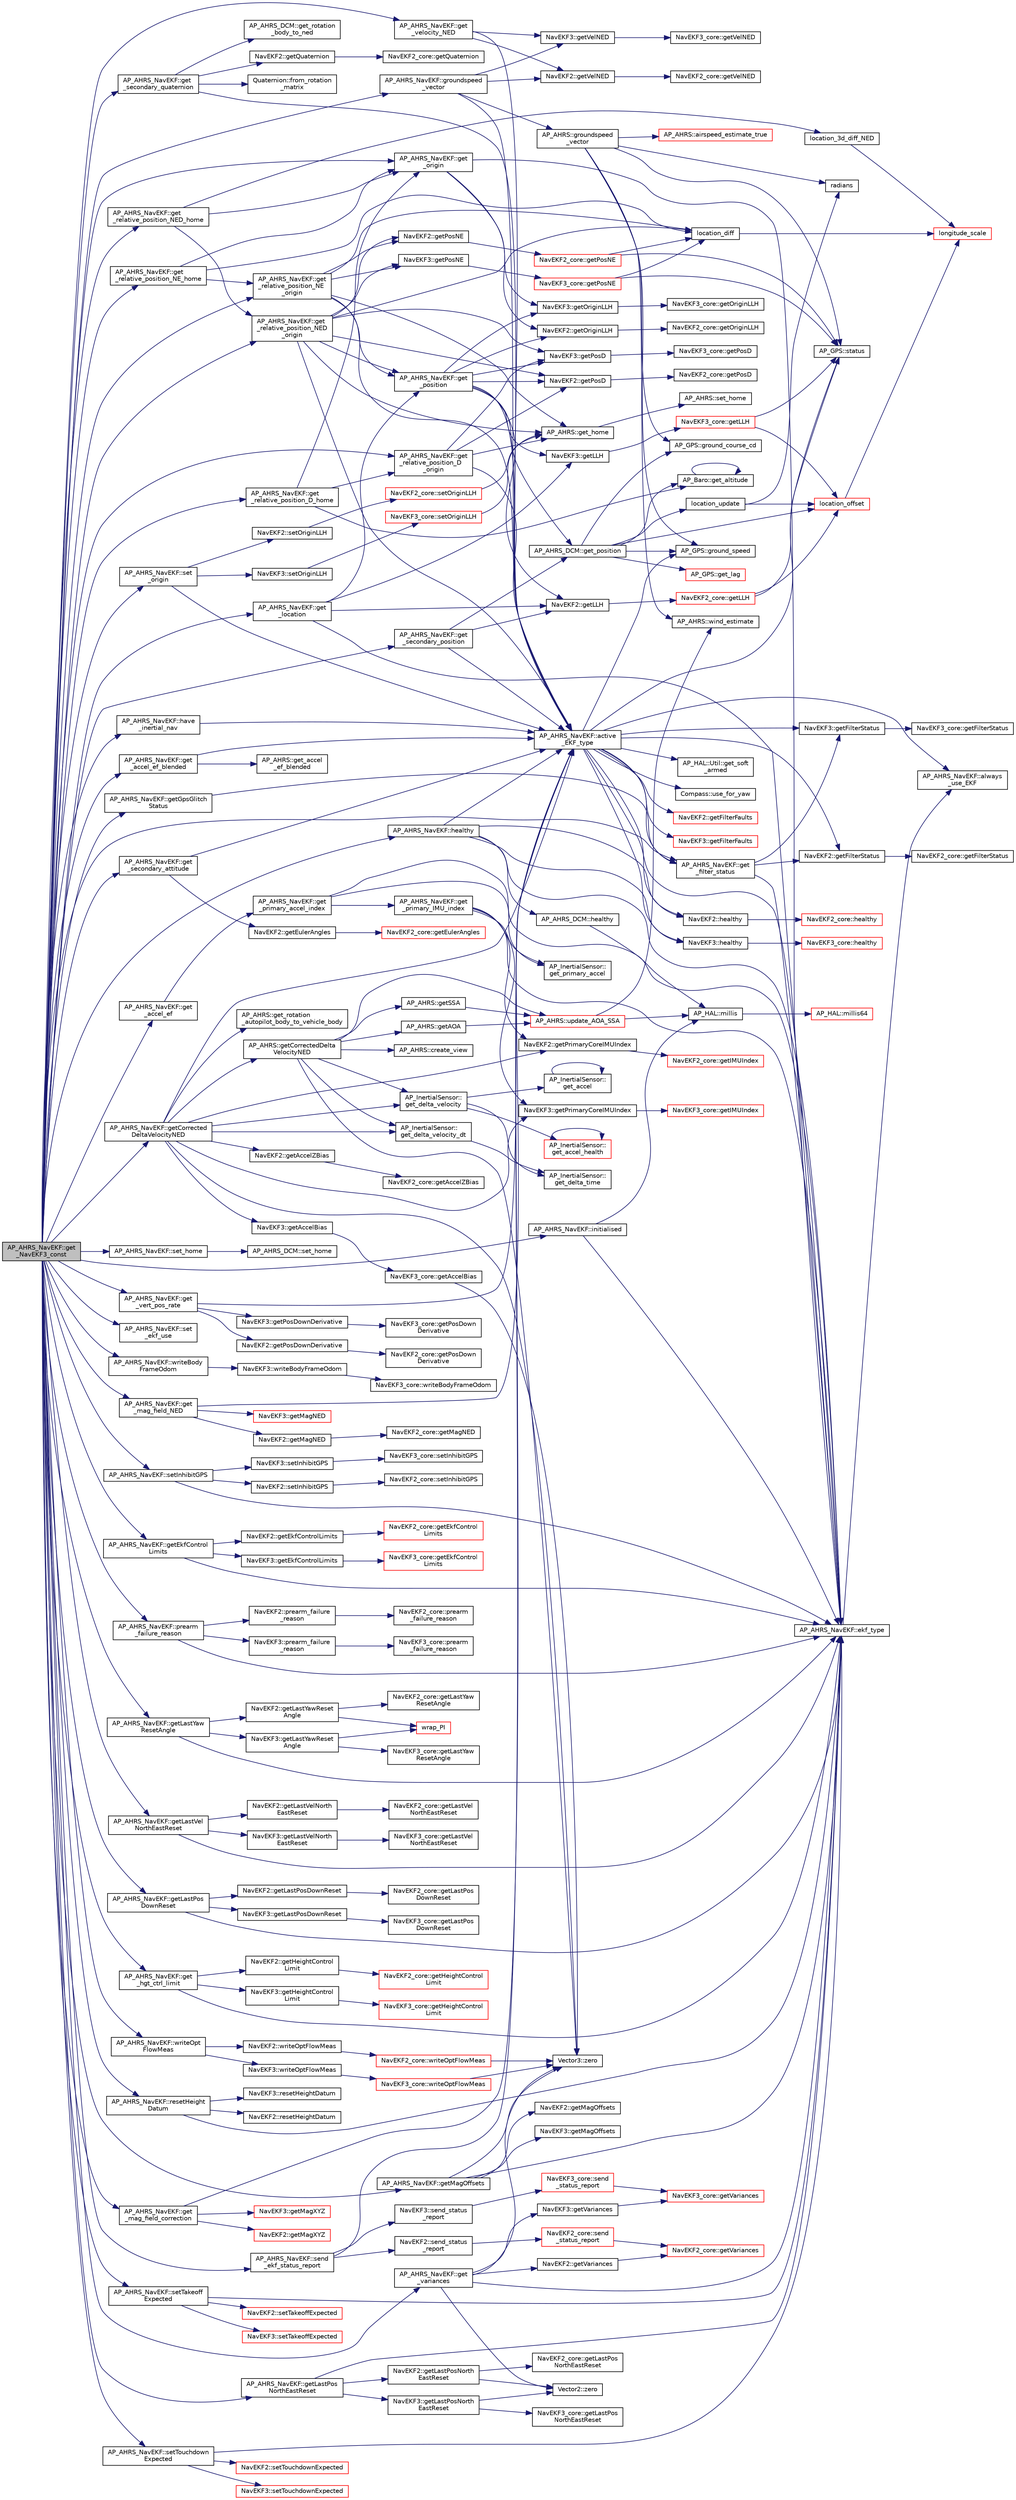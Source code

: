 digraph "AP_AHRS_NavEKF::get_NavEKF3_const"
{
 // INTERACTIVE_SVG=YES
  edge [fontname="Helvetica",fontsize="10",labelfontname="Helvetica",labelfontsize="10"];
  node [fontname="Helvetica",fontsize="10",shape=record];
  rankdir="LR";
  Node1 [label="AP_AHRS_NavEKF::get\l_NavEKF3_const",height=0.2,width=0.4,color="black", fillcolor="grey75", style="filled", fontcolor="black"];
  Node1 -> Node2 [color="midnightblue",fontsize="10",style="solid",fontname="Helvetica"];
  Node2 [label="AP_AHRS_NavEKF::get\l_secondary_attitude",height=0.2,width=0.4,color="black", fillcolor="white", style="filled",URL="$classAP__AHRS__NavEKF.html#aef087033d882846f22b9e0bf9c34240d"];
  Node2 -> Node3 [color="midnightblue",fontsize="10",style="solid",fontname="Helvetica"];
  Node3 [label="AP_AHRS_NavEKF::active\l_EKF_type",height=0.2,width=0.4,color="black", fillcolor="white", style="filled",URL="$classAP__AHRS__NavEKF.html#ac849e412241650c1161a3fec6c1fa822"];
  Node3 -> Node4 [color="midnightblue",fontsize="10",style="solid",fontname="Helvetica"];
  Node4 [label="AP_AHRS_NavEKF::ekf_type",height=0.2,width=0.4,color="black", fillcolor="white", style="filled",URL="$classAP__AHRS__NavEKF.html#a2421598bfc909c228709f99347a5fcea"];
  Node4 -> Node5 [color="midnightblue",fontsize="10",style="solid",fontname="Helvetica"];
  Node5 [label="AP_AHRS_NavEKF::always\l_use_EKF",height=0.2,width=0.4,color="black", fillcolor="white", style="filled",URL="$classAP__AHRS__NavEKF.html#a9af775a381a41ff78ac75a06ba7b1a05"];
  Node3 -> Node5 [color="midnightblue",fontsize="10",style="solid",fontname="Helvetica"];
  Node3 -> Node6 [color="midnightblue",fontsize="10",style="solid",fontname="Helvetica"];
  Node6 [label="NavEKF2::getFilterFaults",height=0.2,width=0.4,color="red", fillcolor="white", style="filled",URL="$classNavEKF2.html#a5487438f423c678c7c380afec90bd110"];
  Node3 -> Node7 [color="midnightblue",fontsize="10",style="solid",fontname="Helvetica"];
  Node7 [label="NavEKF2::healthy",height=0.2,width=0.4,color="black", fillcolor="white", style="filled",URL="$classNavEKF2.html#a5c1568f765f303138e9caa8441034bb5"];
  Node7 -> Node8 [color="midnightblue",fontsize="10",style="solid",fontname="Helvetica"];
  Node8 [label="NavEKF2_core::healthy",height=0.2,width=0.4,color="red", fillcolor="white", style="filled",URL="$classNavEKF2__core.html#a8d067b6e795bb3781dbed07d35bf21cc"];
  Node3 -> Node9 [color="midnightblue",fontsize="10",style="solid",fontname="Helvetica"];
  Node9 [label="NavEKF3::getFilterFaults",height=0.2,width=0.4,color="red", fillcolor="white", style="filled",URL="$classNavEKF3.html#ad2466a8eea8f7b300e82f619a92991ec"];
  Node3 -> Node10 [color="midnightblue",fontsize="10",style="solid",fontname="Helvetica"];
  Node10 [label="NavEKF3::healthy",height=0.2,width=0.4,color="black", fillcolor="white", style="filled",URL="$classNavEKF3.html#ae9e97719ab375aefed4ef75d9c79e95c"];
  Node10 -> Node11 [color="midnightblue",fontsize="10",style="solid",fontname="Helvetica"];
  Node11 [label="NavEKF3_core::healthy",height=0.2,width=0.4,color="red", fillcolor="white", style="filled",URL="$classNavEKF3__core.html#a92795bcfec55e7c1e206741b990ddf19"];
  Node3 -> Node12 [color="midnightblue",fontsize="10",style="solid",fontname="Helvetica"];
  Node12 [label="AP_HAL::Util::get_soft\l_armed",height=0.2,width=0.4,color="black", fillcolor="white", style="filled",URL="$classAP__HAL_1_1Util.html#a973ee89f8eee7af3a4d2a3eb700cbf3c"];
  Node3 -> Node13 [color="midnightblue",fontsize="10",style="solid",fontname="Helvetica"];
  Node13 [label="NavEKF2::getFilterStatus",height=0.2,width=0.4,color="black", fillcolor="white", style="filled",URL="$classNavEKF2.html#a6610c805914973387b9f6d50546ad9f9"];
  Node13 -> Node14 [color="midnightblue",fontsize="10",style="solid",fontname="Helvetica"];
  Node14 [label="NavEKF2_core::getFilterStatus",height=0.2,width=0.4,color="black", fillcolor="white", style="filled",URL="$classNavEKF2__core.html#ad4f2ea16a720f6c68299e37ccfb95b3b"];
  Node3 -> Node15 [color="midnightblue",fontsize="10",style="solid",fontname="Helvetica"];
  Node15 [label="NavEKF3::getFilterStatus",height=0.2,width=0.4,color="black", fillcolor="white", style="filled",URL="$classNavEKF3.html#ac19838ae04bfbd54df0d748aa7938fac"];
  Node15 -> Node16 [color="midnightblue",fontsize="10",style="solid",fontname="Helvetica"];
  Node16 [label="NavEKF3_core::getFilterStatus",height=0.2,width=0.4,color="black", fillcolor="white", style="filled",URL="$classNavEKF3__core.html#a1fe7232615a791a704b22c40eb651f31"];
  Node3 -> Node17 [color="midnightblue",fontsize="10",style="solid",fontname="Helvetica"];
  Node17 [label="AP_AHRS_NavEKF::get\l_filter_status",height=0.2,width=0.4,color="black", fillcolor="white", style="filled",URL="$classAP__AHRS__NavEKF.html#a0d4f9485f699fb106ce321d0cf50b16c"];
  Node17 -> Node4 [color="midnightblue",fontsize="10",style="solid",fontname="Helvetica"];
  Node17 -> Node13 [color="midnightblue",fontsize="10",style="solid",fontname="Helvetica"];
  Node17 -> Node15 [color="midnightblue",fontsize="10",style="solid",fontname="Helvetica"];
  Node3 -> Node18 [color="midnightblue",fontsize="10",style="solid",fontname="Helvetica"];
  Node18 [label="AP_GPS::status",height=0.2,width=0.4,color="black", fillcolor="white", style="filled",URL="$classAP__GPS.html#a9093c8cf1d5a78ccd8677229bb314d37",tooltip="Query GPS status. "];
  Node3 -> Node19 [color="midnightblue",fontsize="10",style="solid",fontname="Helvetica"];
  Node19 [label="Compass::use_for_yaw",height=0.2,width=0.4,color="black", fillcolor="white", style="filled",URL="$classCompass.html#a97437729a583cd900e4dd1d6d84a4a0e",tooltip="return true if the compass should be used for yaw calculations "];
  Node3 -> Node20 [color="midnightblue",fontsize="10",style="solid",fontname="Helvetica"];
  Node20 [label="AP_GPS::ground_speed",height=0.2,width=0.4,color="black", fillcolor="white", style="filled",URL="$classAP__GPS.html#a426041563da447ec6e9cde1926a88fdb"];
  Node2 -> Node21 [color="midnightblue",fontsize="10",style="solid",fontname="Helvetica"];
  Node21 [label="NavEKF2::getEulerAngles",height=0.2,width=0.4,color="black", fillcolor="white", style="filled",URL="$classNavEKF2.html#a858ab65324897c262c5aa0bf602567d3"];
  Node21 -> Node22 [color="midnightblue",fontsize="10",style="solid",fontname="Helvetica"];
  Node22 [label="NavEKF2_core::getEulerAngles",height=0.2,width=0.4,color="red", fillcolor="white", style="filled",URL="$classNavEKF2__core.html#a6a1acb58d8d7f8e13e3875e80e6a9352"];
  Node1 -> Node23 [color="midnightblue",fontsize="10",style="solid",fontname="Helvetica"];
  Node23 [label="AP_AHRS_NavEKF::get\l_secondary_quaternion",height=0.2,width=0.4,color="black", fillcolor="white", style="filled",URL="$classAP__AHRS__NavEKF.html#ac1f39ebe61ba7f1956ab5747c0451a6f"];
  Node23 -> Node3 [color="midnightblue",fontsize="10",style="solid",fontname="Helvetica"];
  Node23 -> Node24 [color="midnightblue",fontsize="10",style="solid",fontname="Helvetica"];
  Node24 [label="NavEKF2::getQuaternion",height=0.2,width=0.4,color="black", fillcolor="white", style="filled",URL="$classNavEKF2.html#af6e0b761da4675d5499d667fa25bec06"];
  Node24 -> Node25 [color="midnightblue",fontsize="10",style="solid",fontname="Helvetica"];
  Node25 [label="NavEKF2_core::getQuaternion",height=0.2,width=0.4,color="black", fillcolor="white", style="filled",URL="$classNavEKF2__core.html#ae70bda79985c38f9e24e4ce4d1249e1b"];
  Node23 -> Node26 [color="midnightblue",fontsize="10",style="solid",fontname="Helvetica"];
  Node26 [label="Quaternion::from_rotation\l_matrix",height=0.2,width=0.4,color="black", fillcolor="white", style="filled",URL="$classQuaternion.html#a5ee01ee833114be6181887d0dcfb33b1"];
  Node23 -> Node27 [color="midnightblue",fontsize="10",style="solid",fontname="Helvetica"];
  Node27 [label="AP_AHRS_DCM::get_rotation\l_body_to_ned",height=0.2,width=0.4,color="black", fillcolor="white", style="filled",URL="$classAP__AHRS__DCM.html#af834c12b3d48ee723223ab33cb08f101"];
  Node1 -> Node28 [color="midnightblue",fontsize="10",style="solid",fontname="Helvetica"];
  Node28 [label="AP_AHRS_NavEKF::get\l_secondary_position",height=0.2,width=0.4,color="black", fillcolor="white", style="filled",URL="$classAP__AHRS__NavEKF.html#adbe4267ea6338efa2f64de08750780a0"];
  Node28 -> Node3 [color="midnightblue",fontsize="10",style="solid",fontname="Helvetica"];
  Node28 -> Node29 [color="midnightblue",fontsize="10",style="solid",fontname="Helvetica"];
  Node29 [label="NavEKF2::getLLH",height=0.2,width=0.4,color="black", fillcolor="white", style="filled",URL="$classNavEKF2.html#a6d98fc3527f044a364e0387fb79609f5"];
  Node29 -> Node30 [color="midnightblue",fontsize="10",style="solid",fontname="Helvetica"];
  Node30 [label="NavEKF2_core::getLLH",height=0.2,width=0.4,color="red", fillcolor="white", style="filled",URL="$classNavEKF2__core.html#a4f494dec9c2f8273a769e664b9f50e86"];
  Node30 -> Node31 [color="midnightblue",fontsize="10",style="solid",fontname="Helvetica"];
  Node31 [label="location_offset",height=0.2,width=0.4,color="red", fillcolor="white", style="filled",URL="$location_8cpp.html#a717b438a67f0b41665feec9009ba1bd4"];
  Node31 -> Node32 [color="midnightblue",fontsize="10",style="solid",fontname="Helvetica"];
  Node32 [label="longitude_scale",height=0.2,width=0.4,color="red", fillcolor="white", style="filled",URL="$location_8cpp.html#ad2368c582f3e0c135e2a74772f4db61a"];
  Node30 -> Node18 [color="midnightblue",fontsize="10",style="solid",fontname="Helvetica"];
  Node28 -> Node33 [color="midnightblue",fontsize="10",style="solid",fontname="Helvetica"];
  Node33 [label="AP_AHRS_DCM::get_position",height=0.2,width=0.4,color="black", fillcolor="white", style="filled",URL="$classAP__AHRS__DCM.html#a43e3b61c13ecdfd2b3b3a2b33c359993"];
  Node33 -> Node34 [color="midnightblue",fontsize="10",style="solid",fontname="Helvetica"];
  Node34 [label="AP_Baro::get_altitude",height=0.2,width=0.4,color="black", fillcolor="white", style="filled",URL="$classAP__Baro.html#a984b4dbc11e276e832467253590da933"];
  Node34 -> Node34 [color="midnightblue",fontsize="10",style="solid",fontname="Helvetica"];
  Node33 -> Node31 [color="midnightblue",fontsize="10",style="solid",fontname="Helvetica"];
  Node33 -> Node35 [color="midnightblue",fontsize="10",style="solid",fontname="Helvetica"];
  Node35 [label="AP_GPS::get_lag",height=0.2,width=0.4,color="red", fillcolor="white", style="filled",URL="$classAP__GPS.html#a4a682466e84404be8ca6f66816fd56a5"];
  Node33 -> Node36 [color="midnightblue",fontsize="10",style="solid",fontname="Helvetica"];
  Node36 [label="location_update",height=0.2,width=0.4,color="black", fillcolor="white", style="filled",URL="$location_8cpp.html#ab0e06d28afb9d14043e1938af277396c"];
  Node36 -> Node37 [color="midnightblue",fontsize="10",style="solid",fontname="Helvetica"];
  Node37 [label="radians",height=0.2,width=0.4,color="black", fillcolor="white", style="filled",URL="$AP__Math_8h.html#a75b14352ec1c95a8276af9a0813cfdc3"];
  Node36 -> Node31 [color="midnightblue",fontsize="10",style="solid",fontname="Helvetica"];
  Node33 -> Node38 [color="midnightblue",fontsize="10",style="solid",fontname="Helvetica"];
  Node38 [label="AP_GPS::ground_course_cd",height=0.2,width=0.4,color="black", fillcolor="white", style="filled",URL="$classAP__GPS.html#a94caaa8676fecb6c0c4a8a58eea3b106"];
  Node33 -> Node20 [color="midnightblue",fontsize="10",style="solid",fontname="Helvetica"];
  Node1 -> Node39 [color="midnightblue",fontsize="10",style="solid",fontname="Helvetica"];
  Node39 [label="AP_AHRS_NavEKF::groundspeed\l_vector",height=0.2,width=0.4,color="black", fillcolor="white", style="filled",URL="$classAP__AHRS__NavEKF.html#a56c19fe2f116a96d6578cc4730f5d455"];
  Node39 -> Node3 [color="midnightblue",fontsize="10",style="solid",fontname="Helvetica"];
  Node39 -> Node40 [color="midnightblue",fontsize="10",style="solid",fontname="Helvetica"];
  Node40 [label="AP_AHRS::groundspeed\l_vector",height=0.2,width=0.4,color="black", fillcolor="white", style="filled",URL="$classAP__AHRS.html#aa2fd48ce0265df723cc8d05bb2150749"];
  Node40 -> Node41 [color="midnightblue",fontsize="10",style="solid",fontname="Helvetica"];
  Node41 [label="AP_AHRS::airspeed_estimate_true",height=0.2,width=0.4,color="red", fillcolor="white", style="filled",URL="$classAP__AHRS.html#a1c783993c43f6d833d67cebea7e82a2c"];
  Node40 -> Node18 [color="midnightblue",fontsize="10",style="solid",fontname="Helvetica"];
  Node40 -> Node42 [color="midnightblue",fontsize="10",style="solid",fontname="Helvetica"];
  Node42 [label="AP_AHRS::wind_estimate",height=0.2,width=0.4,color="black", fillcolor="white", style="filled",URL="$classAP__AHRS.html#a4cdb54b496f9381a4c629cf0b10c8f8a"];
  Node40 -> Node37 [color="midnightblue",fontsize="10",style="solid",fontname="Helvetica"];
  Node40 -> Node38 [color="midnightblue",fontsize="10",style="solid",fontname="Helvetica"];
  Node40 -> Node20 [color="midnightblue",fontsize="10",style="solid",fontname="Helvetica"];
  Node39 -> Node43 [color="midnightblue",fontsize="10",style="solid",fontname="Helvetica"];
  Node43 [label="NavEKF2::getVelNED",height=0.2,width=0.4,color="black", fillcolor="white", style="filled",URL="$classNavEKF2.html#a58f7f42aac73c0c8c024431206b14d83"];
  Node43 -> Node44 [color="midnightblue",fontsize="10",style="solid",fontname="Helvetica"];
  Node44 [label="NavEKF2_core::getVelNED",height=0.2,width=0.4,color="black", fillcolor="white", style="filled",URL="$classNavEKF2__core.html#ac6dd91f3fd923a1e5a579d0db5fa5b57"];
  Node39 -> Node45 [color="midnightblue",fontsize="10",style="solid",fontname="Helvetica"];
  Node45 [label="NavEKF3::getVelNED",height=0.2,width=0.4,color="black", fillcolor="white", style="filled",URL="$classNavEKF3.html#a5b7eef379fb98c18080c89e5fa24e21c"];
  Node45 -> Node46 [color="midnightblue",fontsize="10",style="solid",fontname="Helvetica"];
  Node46 [label="NavEKF3_core::getVelNED",height=0.2,width=0.4,color="black", fillcolor="white", style="filled",URL="$classNavEKF3__core.html#a2156a2a0a285a47492540795d0aa530e"];
  Node1 -> Node47 [color="midnightblue",fontsize="10",style="solid",fontname="Helvetica"];
  Node47 [label="AP_AHRS_NavEKF::get\l_accel_ef",height=0.2,width=0.4,color="black", fillcolor="white", style="filled",URL="$classAP__AHRS__NavEKF.html#a128de994ce640b8e61066087a042a33c"];
  Node47 -> Node48 [color="midnightblue",fontsize="10",style="solid",fontname="Helvetica"];
  Node48 [label="AP_AHRS_NavEKF::get\l_primary_accel_index",height=0.2,width=0.4,color="black", fillcolor="white", style="filled",URL="$classAP__AHRS__NavEKF.html#acb0619069da2ca995f623075b9e850c4"];
  Node48 -> Node4 [color="midnightblue",fontsize="10",style="solid",fontname="Helvetica"];
  Node48 -> Node49 [color="midnightblue",fontsize="10",style="solid",fontname="Helvetica"];
  Node49 [label="AP_AHRS_NavEKF::get\l_primary_IMU_index",height=0.2,width=0.4,color="black", fillcolor="white", style="filled",URL="$classAP__AHRS__NavEKF.html#a372da7841aa41f59b9e0b81b9a45e7e8"];
  Node49 -> Node4 [color="midnightblue",fontsize="10",style="solid",fontname="Helvetica"];
  Node49 -> Node50 [color="midnightblue",fontsize="10",style="solid",fontname="Helvetica"];
  Node50 [label="NavEKF2::getPrimaryCoreIMUIndex",height=0.2,width=0.4,color="black", fillcolor="white", style="filled",URL="$classNavEKF2.html#a29da5b968f30ded283c2cd54a4e1771b"];
  Node50 -> Node51 [color="midnightblue",fontsize="10",style="solid",fontname="Helvetica"];
  Node51 [label="NavEKF2_core::getIMUIndex",height=0.2,width=0.4,color="red", fillcolor="white", style="filled",URL="$classNavEKF2__core.html#ac10ca8f0bf291e577ffb1c8a0fda83f2"];
  Node49 -> Node52 [color="midnightblue",fontsize="10",style="solid",fontname="Helvetica"];
  Node52 [label="NavEKF3::getPrimaryCoreIMUIndex",height=0.2,width=0.4,color="black", fillcolor="white", style="filled",URL="$classNavEKF3.html#aaf2f9feb0fe2d506459ed35e6509675e"];
  Node52 -> Node53 [color="midnightblue",fontsize="10",style="solid",fontname="Helvetica"];
  Node53 [label="NavEKF3_core::getIMUIndex",height=0.2,width=0.4,color="red", fillcolor="white", style="filled",URL="$classNavEKF3__core.html#a314669b36e8083d89c4b44e5aa9081a5"];
  Node49 -> Node54 [color="midnightblue",fontsize="10",style="solid",fontname="Helvetica"];
  Node54 [label="AP_InertialSensor::\lget_primary_accel",height=0.2,width=0.4,color="black", fillcolor="white", style="filled",URL="$classAP__InertialSensor.html#ab7e75af54a874d77240c89c6e5152a99"];
  Node48 -> Node54 [color="midnightblue",fontsize="10",style="solid",fontname="Helvetica"];
  Node1 -> Node55 [color="midnightblue",fontsize="10",style="solid",fontname="Helvetica"];
  Node55 [label="AP_AHRS_NavEKF::getCorrected\lDeltaVelocityNED",height=0.2,width=0.4,color="black", fillcolor="white", style="filled",URL="$classAP__AHRS__NavEKF.html#a21c35d20e8bb65fbad2c091838aff277"];
  Node55 -> Node3 [color="midnightblue",fontsize="10",style="solid",fontname="Helvetica"];
  Node55 -> Node56 [color="midnightblue",fontsize="10",style="solid",fontname="Helvetica"];
  Node56 [label="Vector3::zero",height=0.2,width=0.4,color="black", fillcolor="white", style="filled",URL="$classVector3.html#adf1769d5ee5df2f8585df2f540fa5efe"];
  Node55 -> Node50 [color="midnightblue",fontsize="10",style="solid",fontname="Helvetica"];
  Node55 -> Node57 [color="midnightblue",fontsize="10",style="solid",fontname="Helvetica"];
  Node57 [label="NavEKF2::getAccelZBias",height=0.2,width=0.4,color="black", fillcolor="white", style="filled",URL="$classNavEKF2.html#ad5d377870488b3291accdbebc5eeef8f"];
  Node57 -> Node58 [color="midnightblue",fontsize="10",style="solid",fontname="Helvetica"];
  Node58 [label="NavEKF2_core::getAccelZBias",height=0.2,width=0.4,color="black", fillcolor="white", style="filled",URL="$classNavEKF2__core.html#afa6cb551b64137f69bef4ee263da0b43"];
  Node55 -> Node52 [color="midnightblue",fontsize="10",style="solid",fontname="Helvetica"];
  Node55 -> Node59 [color="midnightblue",fontsize="10",style="solid",fontname="Helvetica"];
  Node59 [label="NavEKF3::getAccelBias",height=0.2,width=0.4,color="black", fillcolor="white", style="filled",URL="$classNavEKF3.html#ac13c787e70d7fc07c3deec9e60e39e92"];
  Node59 -> Node60 [color="midnightblue",fontsize="10",style="solid",fontname="Helvetica"];
  Node60 [label="NavEKF3_core::getAccelBias",height=0.2,width=0.4,color="black", fillcolor="white", style="filled",URL="$classNavEKF3__core.html#a944ed3b757fdca8925f663816e02db75"];
  Node60 -> Node56 [color="midnightblue",fontsize="10",style="solid",fontname="Helvetica"];
  Node55 -> Node61 [color="midnightblue",fontsize="10",style="solid",fontname="Helvetica"];
  Node61 [label="AP_AHRS::getCorrectedDelta\lVelocityNED",height=0.2,width=0.4,color="black", fillcolor="white", style="filled",URL="$classAP__AHRS.html#a60cff586e3b46426dca95819225b5c30"];
  Node61 -> Node56 [color="midnightblue",fontsize="10",style="solid",fontname="Helvetica"];
  Node61 -> Node62 [color="midnightblue",fontsize="10",style="solid",fontname="Helvetica"];
  Node62 [label="AP_InertialSensor::\lget_delta_velocity",height=0.2,width=0.4,color="black", fillcolor="white", style="filled",URL="$classAP__InertialSensor.html#ae29959984a5cbda37ebfce599f89ef73"];
  Node62 -> Node63 [color="midnightblue",fontsize="10",style="solid",fontname="Helvetica"];
  Node63 [label="AP_InertialSensor::\lget_accel_health",height=0.2,width=0.4,color="red", fillcolor="white", style="filled",URL="$classAP__InertialSensor.html#ad62d78eafa668b24e1969ee38a4aa882"];
  Node63 -> Node63 [color="midnightblue",fontsize="10",style="solid",fontname="Helvetica"];
  Node62 -> Node64 [color="midnightblue",fontsize="10",style="solid",fontname="Helvetica"];
  Node64 [label="AP_InertialSensor::\lget_accel",height=0.2,width=0.4,color="black", fillcolor="white", style="filled",URL="$classAP__InertialSensor.html#a0e468eca65e425f017c8467039900573"];
  Node64 -> Node64 [color="midnightblue",fontsize="10",style="solid",fontname="Helvetica"];
  Node62 -> Node65 [color="midnightblue",fontsize="10",style="solid",fontname="Helvetica"];
  Node65 [label="AP_InertialSensor::\lget_delta_time",height=0.2,width=0.4,color="black", fillcolor="white", style="filled",URL="$classAP__InertialSensor.html#a7091792f55b39778157617b5e38e6075"];
  Node61 -> Node66 [color="midnightblue",fontsize="10",style="solid",fontname="Helvetica"];
  Node66 [label="AP_InertialSensor::\lget_delta_velocity_dt",height=0.2,width=0.4,color="black", fillcolor="white", style="filled",URL="$classAP__InertialSensor.html#ad22e8ed9b13a093d5cf3a2a420522b3b"];
  Node66 -> Node65 [color="midnightblue",fontsize="10",style="solid",fontname="Helvetica"];
  Node61 -> Node67 [color="midnightblue",fontsize="10",style="solid",fontname="Helvetica"];
  Node67 [label="AP_AHRS::create_view",height=0.2,width=0.4,color="black", fillcolor="white", style="filled",URL="$classAP__AHRS.html#a5eb8ca9ea0bad6197d98d0ee1486eb1a"];
  Node61 -> Node68 [color="midnightblue",fontsize="10",style="solid",fontname="Helvetica"];
  Node68 [label="AP_AHRS::getAOA",height=0.2,width=0.4,color="black", fillcolor="white", style="filled",URL="$classAP__AHRS.html#a6f06d92b5a60228c9e14ed04a52d6743"];
  Node68 -> Node69 [color="midnightblue",fontsize="10",style="solid",fontname="Helvetica"];
  Node69 [label="AP_AHRS::update_AOA_SSA",height=0.2,width=0.4,color="red", fillcolor="white", style="filled",URL="$classAP__AHRS.html#a7328e4bc4caf3cb87a16915edcde932e"];
  Node69 -> Node70 [color="midnightblue",fontsize="10",style="solid",fontname="Helvetica"];
  Node70 [label="AP_HAL::millis",height=0.2,width=0.4,color="black", fillcolor="white", style="filled",URL="$namespaceAP__HAL.html#a77dffbb18891996280308e21316ec186"];
  Node70 -> Node71 [color="midnightblue",fontsize="10",style="solid",fontname="Helvetica"];
  Node71 [label="AP_HAL::millis64",height=0.2,width=0.4,color="red", fillcolor="white", style="filled",URL="$namespaceAP__HAL.html#a59336c5fceaf28a76d1df1581a87a25d"];
  Node69 -> Node42 [color="midnightblue",fontsize="10",style="solid",fontname="Helvetica"];
  Node61 -> Node72 [color="midnightblue",fontsize="10",style="solid",fontname="Helvetica"];
  Node72 [label="AP_AHRS::getSSA",height=0.2,width=0.4,color="black", fillcolor="white", style="filled",URL="$classAP__AHRS.html#a6b7ca065135dc4f0c06879b6a5bca2db"];
  Node72 -> Node69 [color="midnightblue",fontsize="10",style="solid",fontname="Helvetica"];
  Node61 -> Node69 [color="midnightblue",fontsize="10",style="solid",fontname="Helvetica"];
  Node55 -> Node62 [color="midnightblue",fontsize="10",style="solid",fontname="Helvetica"];
  Node55 -> Node66 [color="midnightblue",fontsize="10",style="solid",fontname="Helvetica"];
  Node55 -> Node73 [color="midnightblue",fontsize="10",style="solid",fontname="Helvetica"];
  Node73 [label="AP_AHRS::get_rotation\l_autopilot_body_to_vehicle_body",height=0.2,width=0.4,color="black", fillcolor="white", style="filled",URL="$classAP__AHRS.html#a134087805dc9e7c35c3d685bf6cfc721"];
  Node1 -> Node74 [color="midnightblue",fontsize="10",style="solid",fontname="Helvetica"];
  Node74 [label="AP_AHRS_NavEKF::get\l_accel_ef_blended",height=0.2,width=0.4,color="black", fillcolor="white", style="filled",URL="$classAP__AHRS__NavEKF.html#a29f2bfb30bc3055de826a917ff6da4c0"];
  Node74 -> Node3 [color="midnightblue",fontsize="10",style="solid",fontname="Helvetica"];
  Node74 -> Node75 [color="midnightblue",fontsize="10",style="solid",fontname="Helvetica"];
  Node75 [label="AP_AHRS::get_accel\l_ef_blended",height=0.2,width=0.4,color="black", fillcolor="white", style="filled",URL="$classAP__AHRS.html#abf6bbe1a98a2b7f99289e9394ce8fcd8"];
  Node1 -> Node76 [color="midnightblue",fontsize="10",style="solid",fontname="Helvetica"];
  Node76 [label="AP_AHRS_NavEKF::set_home",height=0.2,width=0.4,color="black", fillcolor="white", style="filled",URL="$classAP__AHRS__NavEKF.html#a48edb2d54024914d1b8d115493cbb339"];
  Node76 -> Node77 [color="midnightblue",fontsize="10",style="solid",fontname="Helvetica"];
  Node77 [label="AP_AHRS_DCM::set_home",height=0.2,width=0.4,color="black", fillcolor="white", style="filled",URL="$classAP__AHRS__DCM.html#a51e86e17351f8e3940c2b37861d8a266"];
  Node1 -> Node78 [color="midnightblue",fontsize="10",style="solid",fontname="Helvetica"];
  Node78 [label="AP_AHRS_NavEKF::set\l_origin",height=0.2,width=0.4,color="black", fillcolor="white", style="filled",URL="$classAP__AHRS__NavEKF.html#ad4132c9b9b70c061179a31f24a388ecc"];
  Node78 -> Node79 [color="midnightblue",fontsize="10",style="solid",fontname="Helvetica"];
  Node79 [label="NavEKF2::setOriginLLH",height=0.2,width=0.4,color="black", fillcolor="white", style="filled",URL="$classNavEKF2.html#a62499774056d3ac91810e86f19b669bf"];
  Node79 -> Node80 [color="midnightblue",fontsize="10",style="solid",fontname="Helvetica"];
  Node80 [label="NavEKF2_core::setOriginLLH",height=0.2,width=0.4,color="red", fillcolor="white", style="filled",URL="$classNavEKF2__core.html#a5a1703bc6abeebc8a1cbb8ff6e036ee8"];
  Node80 -> Node81 [color="midnightblue",fontsize="10",style="solid",fontname="Helvetica"];
  Node81 [label="AP_AHRS::get_home",height=0.2,width=0.4,color="black", fillcolor="white", style="filled",URL="$classAP__AHRS.html#aea45b16e6469a3b392b8bf52fb864732"];
  Node81 -> Node82 [color="midnightblue",fontsize="10",style="solid",fontname="Helvetica"];
  Node82 [label="AP_AHRS::set_home",height=0.2,width=0.4,color="black", fillcolor="white", style="filled",URL="$classAP__AHRS.html#a702b6313fff141dced78533a4d258ab0"];
  Node78 -> Node83 [color="midnightblue",fontsize="10",style="solid",fontname="Helvetica"];
  Node83 [label="NavEKF3::setOriginLLH",height=0.2,width=0.4,color="black", fillcolor="white", style="filled",URL="$classNavEKF3.html#a2aeb909b3c8c235eb0e3c71c3adbf2f5"];
  Node83 -> Node84 [color="midnightblue",fontsize="10",style="solid",fontname="Helvetica"];
  Node84 [label="NavEKF3_core::setOriginLLH",height=0.2,width=0.4,color="red", fillcolor="white", style="filled",URL="$classNavEKF3__core.html#a6a3c5ad71ef8b45820c8442ac78ec46e"];
  Node84 -> Node81 [color="midnightblue",fontsize="10",style="solid",fontname="Helvetica"];
  Node78 -> Node3 [color="midnightblue",fontsize="10",style="solid",fontname="Helvetica"];
  Node1 -> Node85 [color="midnightblue",fontsize="10",style="solid",fontname="Helvetica"];
  Node85 [label="AP_AHRS_NavEKF::get\l_origin",height=0.2,width=0.4,color="black", fillcolor="white", style="filled",URL="$classAP__AHRS__NavEKF.html#a8e90dbad885e5d8d4efe9a34d635886a"];
  Node85 -> Node4 [color="midnightblue",fontsize="10",style="solid",fontname="Helvetica"];
  Node85 -> Node86 [color="midnightblue",fontsize="10",style="solid",fontname="Helvetica"];
  Node86 [label="NavEKF2::getOriginLLH",height=0.2,width=0.4,color="black", fillcolor="white", style="filled",URL="$classNavEKF2.html#a3ca4f95954622760541df4ee9bf1b12c"];
  Node86 -> Node87 [color="midnightblue",fontsize="10",style="solid",fontname="Helvetica"];
  Node87 [label="NavEKF2_core::getOriginLLH",height=0.2,width=0.4,color="black", fillcolor="white", style="filled",URL="$classNavEKF2__core.html#a0f070d9946f12e2dd0484ba395475f95"];
  Node85 -> Node88 [color="midnightblue",fontsize="10",style="solid",fontname="Helvetica"];
  Node88 [label="NavEKF3::getOriginLLH",height=0.2,width=0.4,color="black", fillcolor="white", style="filled",URL="$classNavEKF3.html#af8ef515efb2e3a0f23ffc105e3d52382"];
  Node88 -> Node89 [color="midnightblue",fontsize="10",style="solid",fontname="Helvetica"];
  Node89 [label="NavEKF3_core::getOriginLLH",height=0.2,width=0.4,color="black", fillcolor="white", style="filled",URL="$classNavEKF3__core.html#af7d59bec1dcc3663bf68de8eaf0b2856"];
  Node1 -> Node90 [color="midnightblue",fontsize="10",style="solid",fontname="Helvetica"];
  Node90 [label="AP_AHRS_NavEKF::have\l_inertial_nav",height=0.2,width=0.4,color="black", fillcolor="white", style="filled",URL="$classAP__AHRS__NavEKF.html#a7933552ae34a7fd8fdfc1e51a4e2fad6"];
  Node90 -> Node3 [color="midnightblue",fontsize="10",style="solid",fontname="Helvetica"];
  Node1 -> Node91 [color="midnightblue",fontsize="10",style="solid",fontname="Helvetica"];
  Node91 [label="AP_AHRS_NavEKF::get\l_velocity_NED",height=0.2,width=0.4,color="black", fillcolor="white", style="filled",URL="$classAP__AHRS__NavEKF.html#a908ee6995ad1a06f8c9c88d8f185c1af"];
  Node91 -> Node3 [color="midnightblue",fontsize="10",style="solid",fontname="Helvetica"];
  Node91 -> Node43 [color="midnightblue",fontsize="10",style="solid",fontname="Helvetica"];
  Node91 -> Node45 [color="midnightblue",fontsize="10",style="solid",fontname="Helvetica"];
  Node1 -> Node92 [color="midnightblue",fontsize="10",style="solid",fontname="Helvetica"];
  Node92 [label="AP_AHRS_NavEKF::get\l_relative_position_NED_home",height=0.2,width=0.4,color="black", fillcolor="white", style="filled",URL="$classAP__AHRS__NavEKF.html#a9f75e1cc7913ff2b730d6fc6b3a5fa71"];
  Node92 -> Node93 [color="midnightblue",fontsize="10",style="solid",fontname="Helvetica"];
  Node93 [label="AP_AHRS_NavEKF::get\l_relative_position_NED\l_origin",height=0.2,width=0.4,color="black", fillcolor="white", style="filled",URL="$classAP__AHRS__NavEKF.html#afa4fa1dd44e6365ce70edf09fa359cb5"];
  Node93 -> Node3 [color="midnightblue",fontsize="10",style="solid",fontname="Helvetica"];
  Node93 -> Node94 [color="midnightblue",fontsize="10",style="solid",fontname="Helvetica"];
  Node94 [label="NavEKF2::getPosNE",height=0.2,width=0.4,color="black", fillcolor="white", style="filled",URL="$classNavEKF2.html#a16682c6a2edc6c3cfa02f9eef5be9781"];
  Node94 -> Node95 [color="midnightblue",fontsize="10",style="solid",fontname="Helvetica"];
  Node95 [label="NavEKF2_core::getPosNE",height=0.2,width=0.4,color="red", fillcolor="white", style="filled",URL="$classNavEKF2__core.html#a9f9ff585b49f6f6a812d74ca5f1e0eca"];
  Node95 -> Node18 [color="midnightblue",fontsize="10",style="solid",fontname="Helvetica"];
  Node95 -> Node96 [color="midnightblue",fontsize="10",style="solid",fontname="Helvetica"];
  Node96 [label="location_diff",height=0.2,width=0.4,color="black", fillcolor="white", style="filled",URL="$location_8cpp.html#a527b26472ed6f2e0c141e109a0722a0a"];
  Node96 -> Node32 [color="midnightblue",fontsize="10",style="solid",fontname="Helvetica"];
  Node93 -> Node97 [color="midnightblue",fontsize="10",style="solid",fontname="Helvetica"];
  Node97 [label="NavEKF2::getPosD",height=0.2,width=0.4,color="black", fillcolor="white", style="filled",URL="$classNavEKF2.html#ad90285ebc4c7ca7867be55a6514b0bfa"];
  Node97 -> Node98 [color="midnightblue",fontsize="10",style="solid",fontname="Helvetica"];
  Node98 [label="NavEKF2_core::getPosD",height=0.2,width=0.4,color="black", fillcolor="white", style="filled",URL="$classNavEKF2__core.html#a69199067ef9a443df2bb4e8f5a9bc03d"];
  Node93 -> Node99 [color="midnightblue",fontsize="10",style="solid",fontname="Helvetica"];
  Node99 [label="NavEKF3::getPosNE",height=0.2,width=0.4,color="black", fillcolor="white", style="filled",URL="$classNavEKF3.html#a77e032eb6ff162f84d326f5a083b3a21"];
  Node99 -> Node100 [color="midnightblue",fontsize="10",style="solid",fontname="Helvetica"];
  Node100 [label="NavEKF3_core::getPosNE",height=0.2,width=0.4,color="red", fillcolor="white", style="filled",URL="$classNavEKF3__core.html#ad3ba341208840aecf7db6d789c543d1b"];
  Node100 -> Node18 [color="midnightblue",fontsize="10",style="solid",fontname="Helvetica"];
  Node100 -> Node96 [color="midnightblue",fontsize="10",style="solid",fontname="Helvetica"];
  Node93 -> Node101 [color="midnightblue",fontsize="10",style="solid",fontname="Helvetica"];
  Node101 [label="NavEKF3::getPosD",height=0.2,width=0.4,color="black", fillcolor="white", style="filled",URL="$classNavEKF3.html#a7a1cbc96735534f3baf1e68218156076"];
  Node101 -> Node102 [color="midnightblue",fontsize="10",style="solid",fontname="Helvetica"];
  Node102 [label="NavEKF3_core::getPosD",height=0.2,width=0.4,color="black", fillcolor="white", style="filled",URL="$classNavEKF3__core.html#a6c9d4cd0c744a753d8caaaf63b13a9f0"];
  Node93 -> Node103 [color="midnightblue",fontsize="10",style="solid",fontname="Helvetica"];
  Node103 [label="AP_AHRS_NavEKF::get\l_position",height=0.2,width=0.4,color="black", fillcolor="white", style="filled",URL="$classAP__AHRS__NavEKF.html#a5b5c5de012442fd1c6c2f66b5148d313"];
  Node103 -> Node3 [color="midnightblue",fontsize="10",style="solid",fontname="Helvetica"];
  Node103 -> Node33 [color="midnightblue",fontsize="10",style="solid",fontname="Helvetica"];
  Node103 -> Node29 [color="midnightblue",fontsize="10",style="solid",fontname="Helvetica"];
  Node103 -> Node97 [color="midnightblue",fontsize="10",style="solid",fontname="Helvetica"];
  Node103 -> Node86 [color="midnightblue",fontsize="10",style="solid",fontname="Helvetica"];
  Node103 -> Node104 [color="midnightblue",fontsize="10",style="solid",fontname="Helvetica"];
  Node104 [label="NavEKF3::getLLH",height=0.2,width=0.4,color="black", fillcolor="white", style="filled",URL="$classNavEKF3.html#ad2f2447dbf9f625d69254fa9cbd61f25"];
  Node104 -> Node105 [color="midnightblue",fontsize="10",style="solid",fontname="Helvetica"];
  Node105 [label="NavEKF3_core::getLLH",height=0.2,width=0.4,color="red", fillcolor="white", style="filled",URL="$classNavEKF3__core.html#add2e39bd7e32bcd87393a650a1e8ab8f"];
  Node105 -> Node31 [color="midnightblue",fontsize="10",style="solid",fontname="Helvetica"];
  Node105 -> Node18 [color="midnightblue",fontsize="10",style="solid",fontname="Helvetica"];
  Node103 -> Node101 [color="midnightblue",fontsize="10",style="solid",fontname="Helvetica"];
  Node103 -> Node88 [color="midnightblue",fontsize="10",style="solid",fontname="Helvetica"];
  Node93 -> Node96 [color="midnightblue",fontsize="10",style="solid",fontname="Helvetica"];
  Node93 -> Node81 [color="midnightblue",fontsize="10",style="solid",fontname="Helvetica"];
  Node92 -> Node85 [color="midnightblue",fontsize="10",style="solid",fontname="Helvetica"];
  Node92 -> Node106 [color="midnightblue",fontsize="10",style="solid",fontname="Helvetica"];
  Node106 [label="location_3d_diff_NED",height=0.2,width=0.4,color="black", fillcolor="white", style="filled",URL="$location_8cpp.html#adaeb0d35eed5ffc0345805be9de5d33f"];
  Node106 -> Node32 [color="midnightblue",fontsize="10",style="solid",fontname="Helvetica"];
  Node1 -> Node93 [color="midnightblue",fontsize="10",style="solid",fontname="Helvetica"];
  Node1 -> Node107 [color="midnightblue",fontsize="10",style="solid",fontname="Helvetica"];
  Node107 [label="AP_AHRS_NavEKF::get\l_relative_position_NE_home",height=0.2,width=0.4,color="black", fillcolor="white", style="filled",URL="$classAP__AHRS__NavEKF.html#ac0db6af5f979f5111e987d2f1e608237"];
  Node107 -> Node108 [color="midnightblue",fontsize="10",style="solid",fontname="Helvetica"];
  Node108 [label="AP_AHRS_NavEKF::get\l_relative_position_NE\l_origin",height=0.2,width=0.4,color="black", fillcolor="white", style="filled",URL="$classAP__AHRS__NavEKF.html#a1fb251549023b8cbf53ac13f223a1db2"];
  Node108 -> Node3 [color="midnightblue",fontsize="10",style="solid",fontname="Helvetica"];
  Node108 -> Node94 [color="midnightblue",fontsize="10",style="solid",fontname="Helvetica"];
  Node108 -> Node99 [color="midnightblue",fontsize="10",style="solid",fontname="Helvetica"];
  Node108 -> Node103 [color="midnightblue",fontsize="10",style="solid",fontname="Helvetica"];
  Node108 -> Node96 [color="midnightblue",fontsize="10",style="solid",fontname="Helvetica"];
  Node108 -> Node81 [color="midnightblue",fontsize="10",style="solid",fontname="Helvetica"];
  Node107 -> Node85 [color="midnightblue",fontsize="10",style="solid",fontname="Helvetica"];
  Node107 -> Node96 [color="midnightblue",fontsize="10",style="solid",fontname="Helvetica"];
  Node1 -> Node108 [color="midnightblue",fontsize="10",style="solid",fontname="Helvetica"];
  Node1 -> Node109 [color="midnightblue",fontsize="10",style="solid",fontname="Helvetica"];
  Node109 [label="AP_AHRS_NavEKF::get\l_relative_position_D_home",height=0.2,width=0.4,color="black", fillcolor="white", style="filled",URL="$classAP__AHRS__NavEKF.html#acf8913fdd3d47c9b2cfcdda9d4e27268"];
  Node109 -> Node110 [color="midnightblue",fontsize="10",style="solid",fontname="Helvetica"];
  Node110 [label="AP_AHRS_NavEKF::get\l_relative_position_D\l_origin",height=0.2,width=0.4,color="black", fillcolor="white", style="filled",URL="$classAP__AHRS__NavEKF.html#ab68965d5fecbacf68d3e1a5180d944d2"];
  Node110 -> Node3 [color="midnightblue",fontsize="10",style="solid",fontname="Helvetica"];
  Node110 -> Node97 [color="midnightblue",fontsize="10",style="solid",fontname="Helvetica"];
  Node110 -> Node101 [color="midnightblue",fontsize="10",style="solid",fontname="Helvetica"];
  Node110 -> Node81 [color="midnightblue",fontsize="10",style="solid",fontname="Helvetica"];
  Node109 -> Node85 [color="midnightblue",fontsize="10",style="solid",fontname="Helvetica"];
  Node109 -> Node34 [color="midnightblue",fontsize="10",style="solid",fontname="Helvetica"];
  Node1 -> Node110 [color="midnightblue",fontsize="10",style="solid",fontname="Helvetica"];
  Node1 -> Node111 [color="midnightblue",fontsize="10",style="solid",fontname="Helvetica"];
  Node111 [label="AP_AHRS_NavEKF::get\l_vert_pos_rate",height=0.2,width=0.4,color="black", fillcolor="white", style="filled",URL="$classAP__AHRS__NavEKF.html#a483ebf1677be7ff0cace1ae5cd2556f5"];
  Node111 -> Node3 [color="midnightblue",fontsize="10",style="solid",fontname="Helvetica"];
  Node111 -> Node112 [color="midnightblue",fontsize="10",style="solid",fontname="Helvetica"];
  Node112 [label="NavEKF2::getPosDownDerivative",height=0.2,width=0.4,color="black", fillcolor="white", style="filled",URL="$classNavEKF2.html#a6229eb9ef919d4eb7ea6c421f1cfc36e"];
  Node112 -> Node113 [color="midnightblue",fontsize="10",style="solid",fontname="Helvetica"];
  Node113 [label="NavEKF2_core::getPosDown\lDerivative",height=0.2,width=0.4,color="black", fillcolor="white", style="filled",URL="$classNavEKF2__core.html#aa2093d9d827476ef1c54ae85d5baa72e"];
  Node111 -> Node114 [color="midnightblue",fontsize="10",style="solid",fontname="Helvetica"];
  Node114 [label="NavEKF3::getPosDownDerivative",height=0.2,width=0.4,color="black", fillcolor="white", style="filled",URL="$classNavEKF3.html#a32ac87c6b871b04e5c9cb7e4b171786f"];
  Node114 -> Node115 [color="midnightblue",fontsize="10",style="solid",fontname="Helvetica"];
  Node115 [label="NavEKF3_core::getPosDown\lDerivative",height=0.2,width=0.4,color="black", fillcolor="white", style="filled",URL="$classNavEKF3__core.html#a31ad001420cce737cbf547b20865187f"];
  Node1 -> Node116 [color="midnightblue",fontsize="10",style="solid",fontname="Helvetica"];
  Node116 [label="AP_AHRS_NavEKF::writeOpt\lFlowMeas",height=0.2,width=0.4,color="black", fillcolor="white", style="filled",URL="$classAP__AHRS__NavEKF.html#ad76ccff9976368f00a842595f15748a3"];
  Node116 -> Node117 [color="midnightblue",fontsize="10",style="solid",fontname="Helvetica"];
  Node117 [label="NavEKF2::writeOptFlowMeas",height=0.2,width=0.4,color="black", fillcolor="white", style="filled",URL="$classNavEKF2.html#acb6a58ea58206635a87e94d9a924717c"];
  Node117 -> Node118 [color="midnightblue",fontsize="10",style="solid",fontname="Helvetica"];
  Node118 [label="NavEKF2_core::writeOptFlowMeas",height=0.2,width=0.4,color="red", fillcolor="white", style="filled",URL="$classNavEKF2__core.html#a1ae36e972c268b37708b173265fde619"];
  Node118 -> Node56 [color="midnightblue",fontsize="10",style="solid",fontname="Helvetica"];
  Node116 -> Node119 [color="midnightblue",fontsize="10",style="solid",fontname="Helvetica"];
  Node119 [label="NavEKF3::writeOptFlowMeas",height=0.2,width=0.4,color="black", fillcolor="white", style="filled",URL="$classNavEKF3.html#a47f51bf9658512b9d7f785aac1847665"];
  Node119 -> Node120 [color="midnightblue",fontsize="10",style="solid",fontname="Helvetica"];
  Node120 [label="NavEKF3_core::writeOptFlowMeas",height=0.2,width=0.4,color="red", fillcolor="white", style="filled",URL="$classNavEKF3__core.html#a79369ed2c4f7d4e2751b62efb81b3cea"];
  Node120 -> Node56 [color="midnightblue",fontsize="10",style="solid",fontname="Helvetica"];
  Node1 -> Node121 [color="midnightblue",fontsize="10",style="solid",fontname="Helvetica"];
  Node121 [label="AP_AHRS_NavEKF::writeBody\lFrameOdom",height=0.2,width=0.4,color="black", fillcolor="white", style="filled",URL="$classAP__AHRS__NavEKF.html#a28f0f10f50daea49c467ae7807123408"];
  Node121 -> Node122 [color="midnightblue",fontsize="10",style="solid",fontname="Helvetica"];
  Node122 [label="NavEKF3::writeBodyFrameOdom",height=0.2,width=0.4,color="black", fillcolor="white", style="filled",URL="$classNavEKF3.html#a6d6593491b092dd1297413a5d029c684"];
  Node122 -> Node123 [color="midnightblue",fontsize="10",style="solid",fontname="Helvetica"];
  Node123 [label="NavEKF3_core::writeBodyFrameOdom",height=0.2,width=0.4,color="black", fillcolor="white", style="filled",URL="$classNavEKF3__core.html#a73aaaf88211ed7711b81498500f26ffa"];
  Node1 -> Node124 [color="midnightblue",fontsize="10",style="solid",fontname="Helvetica"];
  Node124 [label="AP_AHRS_NavEKF::setInhibitGPS",height=0.2,width=0.4,color="black", fillcolor="white", style="filled",URL="$classAP__AHRS__NavEKF.html#a9192f894edf7f01eeb0a9968a117865d"];
  Node124 -> Node4 [color="midnightblue",fontsize="10",style="solid",fontname="Helvetica"];
  Node124 -> Node125 [color="midnightblue",fontsize="10",style="solid",fontname="Helvetica"];
  Node125 [label="NavEKF2::setInhibitGPS",height=0.2,width=0.4,color="black", fillcolor="white", style="filled",URL="$classNavEKF2.html#a6bc4e26188215be68c7013734e26e56f"];
  Node125 -> Node126 [color="midnightblue",fontsize="10",style="solid",fontname="Helvetica"];
  Node126 [label="NavEKF2_core::setInhibitGPS",height=0.2,width=0.4,color="black", fillcolor="white", style="filled",URL="$classNavEKF2__core.html#a879687ef73bdc560fd17d8f490b1c3b3"];
  Node124 -> Node127 [color="midnightblue",fontsize="10",style="solid",fontname="Helvetica"];
  Node127 [label="NavEKF3::setInhibitGPS",height=0.2,width=0.4,color="black", fillcolor="white", style="filled",URL="$classNavEKF3.html#aca76e36ca17b95dbdd2586a06dcfb126"];
  Node127 -> Node128 [color="midnightblue",fontsize="10",style="solid",fontname="Helvetica"];
  Node128 [label="NavEKF3_core::setInhibitGPS",height=0.2,width=0.4,color="black", fillcolor="white", style="filled",URL="$classNavEKF3__core.html#a0d8b0e06df4e1126a025b9641df39aa4"];
  Node1 -> Node129 [color="midnightblue",fontsize="10",style="solid",fontname="Helvetica"];
  Node129 [label="AP_AHRS_NavEKF::getEkfControl\lLimits",height=0.2,width=0.4,color="black", fillcolor="white", style="filled",URL="$classAP__AHRS__NavEKF.html#a02e4b44a59c8d34dbe0c1869ab2061e3"];
  Node129 -> Node4 [color="midnightblue",fontsize="10",style="solid",fontname="Helvetica"];
  Node129 -> Node130 [color="midnightblue",fontsize="10",style="solid",fontname="Helvetica"];
  Node130 [label="NavEKF2::getEkfControlLimits",height=0.2,width=0.4,color="black", fillcolor="white", style="filled",URL="$classNavEKF2.html#a9c9e1d61619f3b7f882b5991b27fc5e0"];
  Node130 -> Node131 [color="midnightblue",fontsize="10",style="solid",fontname="Helvetica"];
  Node131 [label="NavEKF2_core::getEkfControl\lLimits",height=0.2,width=0.4,color="red", fillcolor="white", style="filled",URL="$classNavEKF2__core.html#a7b4d48700543ffab2255d6c30baf8cc7"];
  Node129 -> Node132 [color="midnightblue",fontsize="10",style="solid",fontname="Helvetica"];
  Node132 [label="NavEKF3::getEkfControlLimits",height=0.2,width=0.4,color="black", fillcolor="white", style="filled",URL="$classNavEKF3.html#a83f59cabff44f28d640583f196e8e1f3"];
  Node132 -> Node133 [color="midnightblue",fontsize="10",style="solid",fontname="Helvetica"];
  Node133 [label="NavEKF3_core::getEkfControl\lLimits",height=0.2,width=0.4,color="red", fillcolor="white", style="filled",URL="$classNavEKF3__core.html#a7de140f71989984bd1e30e9be07a5ac0"];
  Node1 -> Node134 [color="midnightblue",fontsize="10",style="solid",fontname="Helvetica"];
  Node134 [label="AP_AHRS_NavEKF::set\l_ekf_use",height=0.2,width=0.4,color="black", fillcolor="white", style="filled",URL="$classAP__AHRS__NavEKF.html#a5ca3b2504b4bd551d9ef79e70ebdf15f"];
  Node1 -> Node135 [color="midnightblue",fontsize="10",style="solid",fontname="Helvetica"];
  Node135 [label="AP_AHRS_NavEKF::healthy",height=0.2,width=0.4,color="black", fillcolor="white", style="filled",URL="$classAP__AHRS__NavEKF.html#a0c8df7f951ef7dc0fad762821c6b624c"];
  Node135 -> Node4 [color="midnightblue",fontsize="10",style="solid",fontname="Helvetica"];
  Node135 -> Node136 [color="midnightblue",fontsize="10",style="solid",fontname="Helvetica"];
  Node136 [label="AP_AHRS_DCM::healthy",height=0.2,width=0.4,color="black", fillcolor="white", style="filled",URL="$classAP__AHRS__DCM.html#a50ca17cf76c4755fedaade39874765bb"];
  Node136 -> Node70 [color="midnightblue",fontsize="10",style="solid",fontname="Helvetica"];
  Node135 -> Node7 [color="midnightblue",fontsize="10",style="solid",fontname="Helvetica"];
  Node135 -> Node3 [color="midnightblue",fontsize="10",style="solid",fontname="Helvetica"];
  Node135 -> Node10 [color="midnightblue",fontsize="10",style="solid",fontname="Helvetica"];
  Node1 -> Node137 [color="midnightblue",fontsize="10",style="solid",fontname="Helvetica"];
  Node137 [label="AP_AHRS_NavEKF::initialised",height=0.2,width=0.4,color="black", fillcolor="white", style="filled",URL="$classAP__AHRS__NavEKF.html#a10d60327d51f3b068c59f181fd177045"];
  Node137 -> Node4 [color="midnightblue",fontsize="10",style="solid",fontname="Helvetica"];
  Node137 -> Node70 [color="midnightblue",fontsize="10",style="solid",fontname="Helvetica"];
  Node1 -> Node17 [color="midnightblue",fontsize="10",style="solid",fontname="Helvetica"];
  Node1 -> Node138 [color="midnightblue",fontsize="10",style="solid",fontname="Helvetica"];
  Node138 [label="AP_AHRS_NavEKF::getMagOffsets",height=0.2,width=0.4,color="black", fillcolor="white", style="filled",URL="$classAP__AHRS__NavEKF.html#ab0cfc55a997a653b1b659ff99fe1cb03"];
  Node138 -> Node4 [color="midnightblue",fontsize="10",style="solid",fontname="Helvetica"];
  Node138 -> Node139 [color="midnightblue",fontsize="10",style="solid",fontname="Helvetica"];
  Node139 [label="NavEKF2::getMagOffsets",height=0.2,width=0.4,color="black", fillcolor="white", style="filled",URL="$classNavEKF2.html#a9ab4e16cf0e95c0b3b907cfc1c9ac338"];
  Node138 -> Node140 [color="midnightblue",fontsize="10",style="solid",fontname="Helvetica"];
  Node140 [label="NavEKF3::getMagOffsets",height=0.2,width=0.4,color="black", fillcolor="white", style="filled",URL="$classNavEKF3.html#ad4f6151a9bdb754a2299758a7e8aae31"];
  Node138 -> Node56 [color="midnightblue",fontsize="10",style="solid",fontname="Helvetica"];
  Node1 -> Node141 [color="midnightblue",fontsize="10",style="solid",fontname="Helvetica"];
  Node141 [label="AP_AHRS_NavEKF::prearm\l_failure_reason",height=0.2,width=0.4,color="black", fillcolor="white", style="filled",URL="$classAP__AHRS__NavEKF.html#a230ef3797a2387283a68c12f29bac08d"];
  Node141 -> Node4 [color="midnightblue",fontsize="10",style="solid",fontname="Helvetica"];
  Node141 -> Node142 [color="midnightblue",fontsize="10",style="solid",fontname="Helvetica"];
  Node142 [label="NavEKF2::prearm_failure\l_reason",height=0.2,width=0.4,color="black", fillcolor="white", style="filled",URL="$classNavEKF2.html#ad77c988134e3c34d00eea6ec90b9ed56"];
  Node142 -> Node143 [color="midnightblue",fontsize="10",style="solid",fontname="Helvetica"];
  Node143 [label="NavEKF2_core::prearm\l_failure_reason",height=0.2,width=0.4,color="black", fillcolor="white", style="filled",URL="$classNavEKF2__core.html#a12dbc270d0f19e5e014b6628b2f5f370"];
  Node141 -> Node144 [color="midnightblue",fontsize="10",style="solid",fontname="Helvetica"];
  Node144 [label="NavEKF3::prearm_failure\l_reason",height=0.2,width=0.4,color="black", fillcolor="white", style="filled",URL="$classNavEKF3.html#a3ab52d6bca324648e6e038c374156867"];
  Node144 -> Node145 [color="midnightblue",fontsize="10",style="solid",fontname="Helvetica"];
  Node145 [label="NavEKF3_core::prearm\l_failure_reason",height=0.2,width=0.4,color="black", fillcolor="white", style="filled",URL="$classNavEKF3__core.html#a310d9c0917e4b696a88f9d2b74b0fb40"];
  Node1 -> Node146 [color="midnightblue",fontsize="10",style="solid",fontname="Helvetica"];
  Node146 [label="AP_AHRS_NavEKF::getLastYaw\lResetAngle",height=0.2,width=0.4,color="black", fillcolor="white", style="filled",URL="$classAP__AHRS__NavEKF.html#a806a987a1548bbbe54469d5f610823bf"];
  Node146 -> Node4 [color="midnightblue",fontsize="10",style="solid",fontname="Helvetica"];
  Node146 -> Node147 [color="midnightblue",fontsize="10",style="solid",fontname="Helvetica"];
  Node147 [label="NavEKF2::getLastYawReset\lAngle",height=0.2,width=0.4,color="black", fillcolor="white", style="filled",URL="$classNavEKF2.html#a8470dd161b8e2335fad044f47f8b4863"];
  Node147 -> Node148 [color="midnightblue",fontsize="10",style="solid",fontname="Helvetica"];
  Node148 [label="NavEKF2_core::getLastYaw\lResetAngle",height=0.2,width=0.4,color="black", fillcolor="white", style="filled",URL="$classNavEKF2__core.html#adc44b4956752c2836306196d59dd83e4"];
  Node147 -> Node149 [color="midnightblue",fontsize="10",style="solid",fontname="Helvetica"];
  Node149 [label="wrap_PI",height=0.2,width=0.4,color="red", fillcolor="white", style="filled",URL="$AP__Math_8cpp.html#a21d0562d7b23dd9f04bc30a3611cc577"];
  Node146 -> Node150 [color="midnightblue",fontsize="10",style="solid",fontname="Helvetica"];
  Node150 [label="NavEKF3::getLastYawReset\lAngle",height=0.2,width=0.4,color="black", fillcolor="white", style="filled",URL="$classNavEKF3.html#a0dfa237b7b3cf14f0f99eb91fe539cea"];
  Node150 -> Node151 [color="midnightblue",fontsize="10",style="solid",fontname="Helvetica"];
  Node151 [label="NavEKF3_core::getLastYaw\lResetAngle",height=0.2,width=0.4,color="black", fillcolor="white", style="filled",URL="$classNavEKF3__core.html#acde0c12b9949d845c646bca6b11c1c8f"];
  Node150 -> Node149 [color="midnightblue",fontsize="10",style="solid",fontname="Helvetica"];
  Node1 -> Node152 [color="midnightblue",fontsize="10",style="solid",fontname="Helvetica"];
  Node152 [label="AP_AHRS_NavEKF::getLastPos\lNorthEastReset",height=0.2,width=0.4,color="black", fillcolor="white", style="filled",URL="$classAP__AHRS__NavEKF.html#a205cd2e798932a46a0651a59e8ef404a"];
  Node152 -> Node4 [color="midnightblue",fontsize="10",style="solid",fontname="Helvetica"];
  Node152 -> Node153 [color="midnightblue",fontsize="10",style="solid",fontname="Helvetica"];
  Node153 [label="NavEKF2::getLastPosNorth\lEastReset",height=0.2,width=0.4,color="black", fillcolor="white", style="filled",URL="$classNavEKF2.html#a65c98a3bd8b65fac20dd322c434d4f81"];
  Node153 -> Node154 [color="midnightblue",fontsize="10",style="solid",fontname="Helvetica"];
  Node154 [label="Vector2::zero",height=0.2,width=0.4,color="black", fillcolor="white", style="filled",URL="$structVector2.html#a6b537328ae913e3e7267b539e7a4af92"];
  Node153 -> Node155 [color="midnightblue",fontsize="10",style="solid",fontname="Helvetica"];
  Node155 [label="NavEKF2_core::getLastPos\lNorthEastReset",height=0.2,width=0.4,color="black", fillcolor="white", style="filled",URL="$classNavEKF2__core.html#aba5d999b9a92ba7c8d5825bda374b1a8"];
  Node152 -> Node156 [color="midnightblue",fontsize="10",style="solid",fontname="Helvetica"];
  Node156 [label="NavEKF3::getLastPosNorth\lEastReset",height=0.2,width=0.4,color="black", fillcolor="white", style="filled",URL="$classNavEKF3.html#a48b06963494d6987aa9b204276f354e3"];
  Node156 -> Node154 [color="midnightblue",fontsize="10",style="solid",fontname="Helvetica"];
  Node156 -> Node157 [color="midnightblue",fontsize="10",style="solid",fontname="Helvetica"];
  Node157 [label="NavEKF3_core::getLastPos\lNorthEastReset",height=0.2,width=0.4,color="black", fillcolor="white", style="filled",URL="$classNavEKF3__core.html#ad9636201f5d1b2aae3849f4a69519247"];
  Node1 -> Node158 [color="midnightblue",fontsize="10",style="solid",fontname="Helvetica"];
  Node158 [label="AP_AHRS_NavEKF::getLastVel\lNorthEastReset",height=0.2,width=0.4,color="black", fillcolor="white", style="filled",URL="$classAP__AHRS__NavEKF.html#a7fec6813bac5fd171861c21b91d734d9"];
  Node158 -> Node4 [color="midnightblue",fontsize="10",style="solid",fontname="Helvetica"];
  Node158 -> Node159 [color="midnightblue",fontsize="10",style="solid",fontname="Helvetica"];
  Node159 [label="NavEKF2::getLastVelNorth\lEastReset",height=0.2,width=0.4,color="black", fillcolor="white", style="filled",URL="$classNavEKF2.html#a490ffcf1cad643ae6e5828af2369c9a8"];
  Node159 -> Node160 [color="midnightblue",fontsize="10",style="solid",fontname="Helvetica"];
  Node160 [label="NavEKF2_core::getLastVel\lNorthEastReset",height=0.2,width=0.4,color="black", fillcolor="white", style="filled",URL="$classNavEKF2__core.html#a46f0cb76c7ad767139eec3afd8b252d9"];
  Node158 -> Node161 [color="midnightblue",fontsize="10",style="solid",fontname="Helvetica"];
  Node161 [label="NavEKF3::getLastVelNorth\lEastReset",height=0.2,width=0.4,color="black", fillcolor="white", style="filled",URL="$classNavEKF3.html#ae5fe55da211155da857eaffae804942f"];
  Node161 -> Node162 [color="midnightblue",fontsize="10",style="solid",fontname="Helvetica"];
  Node162 [label="NavEKF3_core::getLastVel\lNorthEastReset",height=0.2,width=0.4,color="black", fillcolor="white", style="filled",URL="$classNavEKF3__core.html#a28e0cf5fa6f5eaa571772f2a59a823d2"];
  Node1 -> Node163 [color="midnightblue",fontsize="10",style="solid",fontname="Helvetica"];
  Node163 [label="AP_AHRS_NavEKF::getLastPos\lDownReset",height=0.2,width=0.4,color="black", fillcolor="white", style="filled",URL="$classAP__AHRS__NavEKF.html#a209b8748bce962101b0e99ca6fc3d06f"];
  Node163 -> Node4 [color="midnightblue",fontsize="10",style="solid",fontname="Helvetica"];
  Node163 -> Node164 [color="midnightblue",fontsize="10",style="solid",fontname="Helvetica"];
  Node164 [label="NavEKF2::getLastPosDownReset",height=0.2,width=0.4,color="black", fillcolor="white", style="filled",URL="$classNavEKF2.html#a988d3c0397c58361c78936a582b07e61"];
  Node164 -> Node165 [color="midnightblue",fontsize="10",style="solid",fontname="Helvetica"];
  Node165 [label="NavEKF2_core::getLastPos\lDownReset",height=0.2,width=0.4,color="black", fillcolor="white", style="filled",URL="$classNavEKF2__core.html#af7bd98aaf07d6e87a590ed72dc986d15"];
  Node163 -> Node166 [color="midnightblue",fontsize="10",style="solid",fontname="Helvetica"];
  Node166 [label="NavEKF3::getLastPosDownReset",height=0.2,width=0.4,color="black", fillcolor="white", style="filled",URL="$classNavEKF3.html#af8f633712a464fdef83c39ed1baf84cd"];
  Node166 -> Node167 [color="midnightblue",fontsize="10",style="solid",fontname="Helvetica"];
  Node167 [label="NavEKF3_core::getLastPos\lDownReset",height=0.2,width=0.4,color="black", fillcolor="white", style="filled",URL="$classNavEKF3__core.html#a5b93c69eab4799ee20470a0843f908a1"];
  Node1 -> Node168 [color="midnightblue",fontsize="10",style="solid",fontname="Helvetica"];
  Node168 [label="AP_AHRS_NavEKF::resetHeight\lDatum",height=0.2,width=0.4,color="black", fillcolor="white", style="filled",URL="$classAP__AHRS__NavEKF.html#a3e5917decbd1acacb8833a0d93542e24"];
  Node168 -> Node4 [color="midnightblue",fontsize="10",style="solid",fontname="Helvetica"];
  Node168 -> Node169 [color="midnightblue",fontsize="10",style="solid",fontname="Helvetica"];
  Node169 [label="NavEKF3::resetHeightDatum",height=0.2,width=0.4,color="black", fillcolor="white", style="filled",URL="$classNavEKF3.html#aeff588883c2a757adfa1ecb4031d0bb4"];
  Node168 -> Node170 [color="midnightblue",fontsize="10",style="solid",fontname="Helvetica"];
  Node170 [label="NavEKF2::resetHeightDatum",height=0.2,width=0.4,color="black", fillcolor="white", style="filled",URL="$classNavEKF2.html#a6f6a861ea9a4227458a543458469eace"];
  Node1 -> Node171 [color="midnightblue",fontsize="10",style="solid",fontname="Helvetica"];
  Node171 [label="AP_AHRS_NavEKF::send\l_ekf_status_report",height=0.2,width=0.4,color="black", fillcolor="white", style="filled",URL="$classAP__AHRS__NavEKF.html#a485acca0d81766837300bc1c8feecf90"];
  Node171 -> Node3 [color="midnightblue",fontsize="10",style="solid",fontname="Helvetica"];
  Node171 -> Node172 [color="midnightblue",fontsize="10",style="solid",fontname="Helvetica"];
  Node172 [label="NavEKF2::send_status\l_report",height=0.2,width=0.4,color="black", fillcolor="white", style="filled",URL="$classNavEKF2.html#ab6b10031b8ef73d2707aa54e46e5a43d"];
  Node172 -> Node173 [color="midnightblue",fontsize="10",style="solid",fontname="Helvetica"];
  Node173 [label="NavEKF2_core::send\l_status_report",height=0.2,width=0.4,color="red", fillcolor="white", style="filled",URL="$classNavEKF2__core.html#a80db500b0f07feed04eae5fd5c53d497"];
  Node173 -> Node174 [color="midnightblue",fontsize="10",style="solid",fontname="Helvetica"];
  Node174 [label="NavEKF2_core::getVariances",height=0.2,width=0.4,color="red", fillcolor="white", style="filled",URL="$classNavEKF2__core.html#a6133f5626e56dcc3a9912bc498097243"];
  Node171 -> Node175 [color="midnightblue",fontsize="10",style="solid",fontname="Helvetica"];
  Node175 [label="NavEKF3::send_status\l_report",height=0.2,width=0.4,color="black", fillcolor="white", style="filled",URL="$classNavEKF3.html#a8b3b9b58793987976290297dfe74dc46"];
  Node175 -> Node176 [color="midnightblue",fontsize="10",style="solid",fontname="Helvetica"];
  Node176 [label="NavEKF3_core::send\l_status_report",height=0.2,width=0.4,color="red", fillcolor="white", style="filled",URL="$classNavEKF3__core.html#a6732df851669314f8450dada21882e65"];
  Node176 -> Node177 [color="midnightblue",fontsize="10",style="solid",fontname="Helvetica"];
  Node177 [label="NavEKF3_core::getVariances",height=0.2,width=0.4,color="red", fillcolor="white", style="filled",URL="$classNavEKF3__core.html#afc82942da0da10dbea9b4e309c5863b8"];
  Node1 -> Node178 [color="midnightblue",fontsize="10",style="solid",fontname="Helvetica"];
  Node178 [label="AP_AHRS_NavEKF::get\l_hgt_ctrl_limit",height=0.2,width=0.4,color="black", fillcolor="white", style="filled",URL="$classAP__AHRS__NavEKF.html#a1c48ce25fbcd9bf43ea718002813a053"];
  Node178 -> Node4 [color="midnightblue",fontsize="10",style="solid",fontname="Helvetica"];
  Node178 -> Node179 [color="midnightblue",fontsize="10",style="solid",fontname="Helvetica"];
  Node179 [label="NavEKF2::getHeightControl\lLimit",height=0.2,width=0.4,color="black", fillcolor="white", style="filled",URL="$classNavEKF2.html#a7385e6a84443df9c6fe67fe4eb64f9f4"];
  Node179 -> Node180 [color="midnightblue",fontsize="10",style="solid",fontname="Helvetica"];
  Node180 [label="NavEKF2_core::getHeightControl\lLimit",height=0.2,width=0.4,color="red", fillcolor="white", style="filled",URL="$classNavEKF2__core.html#a7f980f1fe08a52b0ee3c5251cefe4f5d"];
  Node178 -> Node181 [color="midnightblue",fontsize="10",style="solid",fontname="Helvetica"];
  Node181 [label="NavEKF3::getHeightControl\lLimit",height=0.2,width=0.4,color="black", fillcolor="white", style="filled",URL="$classNavEKF3.html#a3e8d5c6c24ba23d0a8b64a1c1340c5c1"];
  Node181 -> Node182 [color="midnightblue",fontsize="10",style="solid",fontname="Helvetica"];
  Node182 [label="NavEKF3_core::getHeightControl\lLimit",height=0.2,width=0.4,color="red", fillcolor="white", style="filled",URL="$classNavEKF3__core.html#a2a7c5cb2172ccf0594dfca81c55769b9"];
  Node1 -> Node183 [color="midnightblue",fontsize="10",style="solid",fontname="Helvetica"];
  Node183 [label="AP_AHRS_NavEKF::get\l_location",height=0.2,width=0.4,color="black", fillcolor="white", style="filled",URL="$classAP__AHRS__NavEKF.html#a150ada6f732ef9a5ad2327047079511c"];
  Node183 -> Node4 [color="midnightblue",fontsize="10",style="solid",fontname="Helvetica"];
  Node183 -> Node29 [color="midnightblue",fontsize="10",style="solid",fontname="Helvetica"];
  Node183 -> Node104 [color="midnightblue",fontsize="10",style="solid",fontname="Helvetica"];
  Node183 -> Node103 [color="midnightblue",fontsize="10",style="solid",fontname="Helvetica"];
  Node1 -> Node184 [color="midnightblue",fontsize="10",style="solid",fontname="Helvetica"];
  Node184 [label="AP_AHRS_NavEKF::get\l_variances",height=0.2,width=0.4,color="black", fillcolor="white", style="filled",URL="$classAP__AHRS__NavEKF.html#a8a8a068e7c75638f80416b1a8e963442"];
  Node184 -> Node4 [color="midnightblue",fontsize="10",style="solid",fontname="Helvetica"];
  Node184 -> Node185 [color="midnightblue",fontsize="10",style="solid",fontname="Helvetica"];
  Node185 [label="NavEKF2::getVariances",height=0.2,width=0.4,color="black", fillcolor="white", style="filled",URL="$classNavEKF2.html#a872fc177467099722a3290b1d85a18e7"];
  Node185 -> Node174 [color="midnightblue",fontsize="10",style="solid",fontname="Helvetica"];
  Node184 -> Node186 [color="midnightblue",fontsize="10",style="solid",fontname="Helvetica"];
  Node186 [label="NavEKF3::getVariances",height=0.2,width=0.4,color="black", fillcolor="white", style="filled",URL="$classNavEKF3.html#a677a37feb74e9439eb5b07cd31c31189"];
  Node186 -> Node177 [color="midnightblue",fontsize="10",style="solid",fontname="Helvetica"];
  Node184 -> Node56 [color="midnightblue",fontsize="10",style="solid",fontname="Helvetica"];
  Node184 -> Node154 [color="midnightblue",fontsize="10",style="solid",fontname="Helvetica"];
  Node1 -> Node187 [color="midnightblue",fontsize="10",style="solid",fontname="Helvetica"];
  Node187 [label="AP_AHRS_NavEKF::get\l_mag_field_NED",height=0.2,width=0.4,color="black", fillcolor="white", style="filled",URL="$classAP__AHRS__NavEKF.html#a6017bcccb0a11f039b2f8e052ea2b263"];
  Node187 -> Node3 [color="midnightblue",fontsize="10",style="solid",fontname="Helvetica"];
  Node187 -> Node188 [color="midnightblue",fontsize="10",style="solid",fontname="Helvetica"];
  Node188 [label="NavEKF2::getMagNED",height=0.2,width=0.4,color="black", fillcolor="white", style="filled",URL="$classNavEKF2.html#ad0579e6fa97a5ab18d720e4ed9fb53e2"];
  Node188 -> Node189 [color="midnightblue",fontsize="10",style="solid",fontname="Helvetica"];
  Node189 [label="NavEKF2_core::getMagNED",height=0.2,width=0.4,color="black", fillcolor="white", style="filled",URL="$classNavEKF2__core.html#a1d9673c29cd34e7503cdb8b2619292ed"];
  Node187 -> Node190 [color="midnightblue",fontsize="10",style="solid",fontname="Helvetica"];
  Node190 [label="NavEKF3::getMagNED",height=0.2,width=0.4,color="red", fillcolor="white", style="filled",URL="$classNavEKF3.html#a81e93b244390d974c96e14e9c4dcda81"];
  Node1 -> Node191 [color="midnightblue",fontsize="10",style="solid",fontname="Helvetica"];
  Node191 [label="AP_AHRS_NavEKF::get\l_mag_field_correction",height=0.2,width=0.4,color="black", fillcolor="white", style="filled",URL="$classAP__AHRS__NavEKF.html#a27b7fa53666efbe33a5b30ec75d060b4"];
  Node191 -> Node3 [color="midnightblue",fontsize="10",style="solid",fontname="Helvetica"];
  Node191 -> Node192 [color="midnightblue",fontsize="10",style="solid",fontname="Helvetica"];
  Node192 [label="NavEKF2::getMagXYZ",height=0.2,width=0.4,color="red", fillcolor="white", style="filled",URL="$classNavEKF2.html#a9c0a90c87c90740026c7d5020a4fde19"];
  Node191 -> Node193 [color="midnightblue",fontsize="10",style="solid",fontname="Helvetica"];
  Node193 [label="NavEKF3::getMagXYZ",height=0.2,width=0.4,color="red", fillcolor="white", style="filled",URL="$classNavEKF3.html#ac08645714eb8a641cb3304b3ffdb5cfb"];
  Node1 -> Node194 [color="midnightblue",fontsize="10",style="solid",fontname="Helvetica"];
  Node194 [label="AP_AHRS_NavEKF::setTakeoff\lExpected",height=0.2,width=0.4,color="black", fillcolor="white", style="filled",URL="$classAP__AHRS__NavEKF.html#a94cd4136aa525fbe284ee075adfd5719"];
  Node194 -> Node4 [color="midnightblue",fontsize="10",style="solid",fontname="Helvetica"];
  Node194 -> Node195 [color="midnightblue",fontsize="10",style="solid",fontname="Helvetica"];
  Node195 [label="NavEKF2::setTakeoffExpected",height=0.2,width=0.4,color="red", fillcolor="white", style="filled",URL="$classNavEKF2.html#a6a5280f84beae2ba371aec4e0e98911d"];
  Node194 -> Node196 [color="midnightblue",fontsize="10",style="solid",fontname="Helvetica"];
  Node196 [label="NavEKF3::setTakeoffExpected",height=0.2,width=0.4,color="red", fillcolor="white", style="filled",URL="$classNavEKF3.html#a0f83b5541040bcad6900071f979570f2"];
  Node1 -> Node197 [color="midnightblue",fontsize="10",style="solid",fontname="Helvetica"];
  Node197 [label="AP_AHRS_NavEKF::setTouchdown\lExpected",height=0.2,width=0.4,color="black", fillcolor="white", style="filled",URL="$classAP__AHRS__NavEKF.html#a27e21a499abb5dfd822ac87e6f89c0c1"];
  Node197 -> Node4 [color="midnightblue",fontsize="10",style="solid",fontname="Helvetica"];
  Node197 -> Node198 [color="midnightblue",fontsize="10",style="solid",fontname="Helvetica"];
  Node198 [label="NavEKF2::setTouchdownExpected",height=0.2,width=0.4,color="red", fillcolor="white", style="filled",URL="$classNavEKF2.html#af13c1b34e129c44cc350ab1f1b16d843"];
  Node197 -> Node199 [color="midnightblue",fontsize="10",style="solid",fontname="Helvetica"];
  Node199 [label="NavEKF3::setTouchdownExpected",height=0.2,width=0.4,color="red", fillcolor="white", style="filled",URL="$classNavEKF3.html#a0340e690ce6ac3dbd9aa118b28aaadbe"];
  Node1 -> Node200 [color="midnightblue",fontsize="10",style="solid",fontname="Helvetica"];
  Node200 [label="AP_AHRS_NavEKF::getGpsGlitch\lStatus",height=0.2,width=0.4,color="black", fillcolor="white", style="filled",URL="$classAP__AHRS__NavEKF.html#ab7387a9ab9df2881e5e33a87cf6b985f"];
  Node200 -> Node17 [color="midnightblue",fontsize="10",style="solid",fontname="Helvetica"];
}
